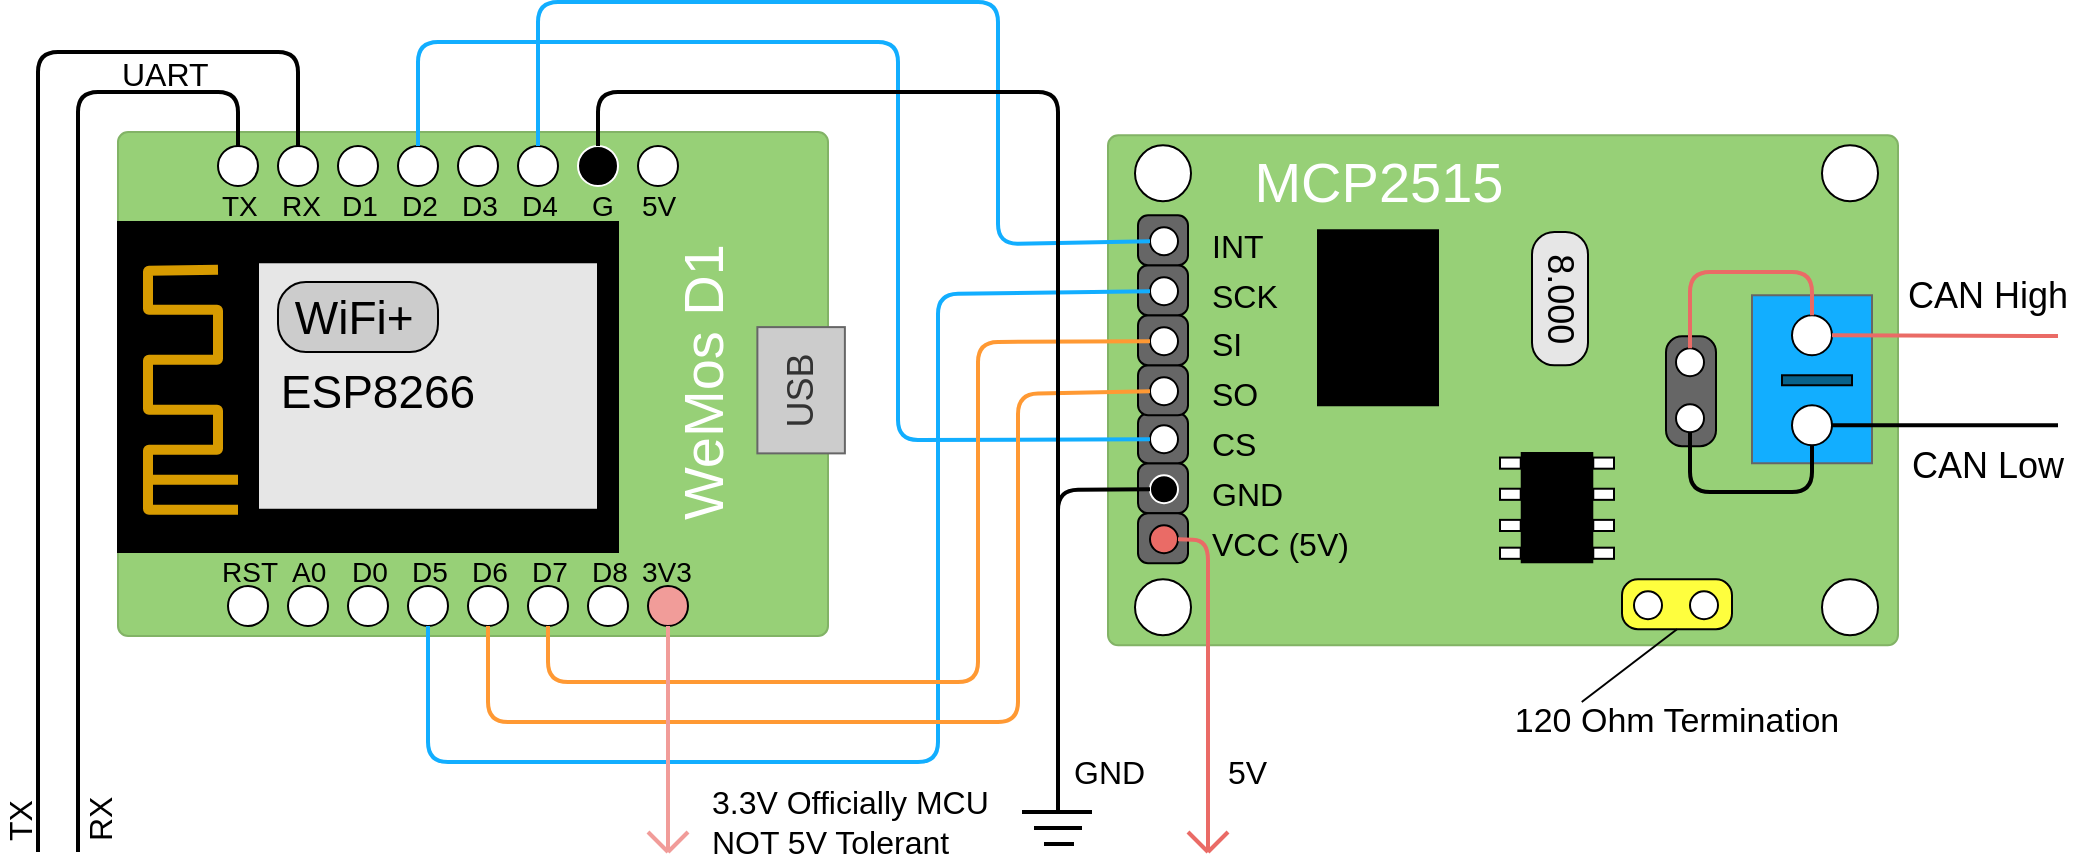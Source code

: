 <mxfile version="12.8.1" type="device"><diagram id="VTnNjJ3KVHdr-HQFQcDa" name="Page-1"><mxGraphModel dx="826" dy="591" grid="1" gridSize="5" guides="1" tooltips="1" connect="1" arrows="1" fold="1" page="1" pageScale="1" pageWidth="850" pageHeight="1100" math="0" shadow="0"><root><mxCell id="0"/><mxCell id="1" parent="0"/><mxCell id="gYc3_upsSImJrRbznEMd-14" value="" style="rounded=1;whiteSpace=wrap;html=1;strokeColor=#82b366;fillColor=#97D077;fontSize=16;arcSize=2;" parent="1" vertex="1"><mxGeometry x="560" y="81.63" width="395" height="255" as="geometry"/></mxCell><mxCell id="gYc3_upsSImJrRbznEMd-54" value="" style="group;rotation=90;" parent="1" vertex="1" connectable="0"><mxGeometry x="822" y="195.13" width="55" height="28" as="geometry"/></mxCell><mxCell id="gYc3_upsSImJrRbznEMd-55" value="" style="rounded=1;whiteSpace=wrap;html=1;strokeColor=#000000;fillColor=#666666;fontSize=16;fontColor=#FFFFFF;imageHeight=24;arcSize=32;rotation=90;" parent="gYc3_upsSImJrRbznEMd-54" vertex="1"><mxGeometry x="2" y="2" width="55" height="25" as="geometry"/></mxCell><mxCell id="gYc3_upsSImJrRbznEMd-56" value="" style="ellipse;whiteSpace=wrap;html=1;aspect=fixed;strokeColor=#000000;fillColor=#ffffff;fontSize=16;rotation=90;" parent="gYc3_upsSImJrRbznEMd-54" vertex="1"><mxGeometry x="22" y="21" width="14" height="14" as="geometry"/></mxCell><mxCell id="gYc3_upsSImJrRbznEMd-57" value="" style="ellipse;whiteSpace=wrap;html=1;aspect=fixed;strokeColor=#000000;fillColor=#ffffff;fontSize=16;rotation=90;" parent="gYc3_upsSImJrRbznEMd-54" vertex="1"><mxGeometry x="22" y="-7" width="14" height="14" as="geometry"/></mxCell><mxCell id="t1AnO8vBrujKOPws1qM6-1" value="VCC (5V)" style="text;html=1;strokeColor=none;fillColor=none;align=left;verticalAlign=middle;whiteSpace=wrap;rounded=0;fontSize=16;" parent="1" vertex="1"><mxGeometry x="610" y="275.63" width="75" height="20" as="geometry"/></mxCell><mxCell id="t1AnO8vBrujKOPws1qM6-20" value="" style="group" parent="1" vertex="1" connectable="0"><mxGeometry x="817" y="303.63" width="55" height="28" as="geometry"/></mxCell><mxCell id="t1AnO8vBrujKOPws1qM6-21" value="" style="rounded=1;whiteSpace=wrap;html=1;strokeColor=#000000;fillColor=#FEFE3E;fontSize=16;fontColor=#FFFFFF;imageHeight=24;arcSize=32;" parent="t1AnO8vBrujKOPws1qM6-20" vertex="1"><mxGeometry width="55" height="25" as="geometry"/></mxCell><mxCell id="t1AnO8vBrujKOPws1qM6-22" value="" style="ellipse;whiteSpace=wrap;html=1;aspect=fixed;strokeColor=#000000;fillColor=#ffffff;fontSize=16;" parent="t1AnO8vBrujKOPws1qM6-20" vertex="1"><mxGeometry x="34" y="6" width="14" height="14" as="geometry"/></mxCell><mxCell id="t1AnO8vBrujKOPws1qM6-23" value="" style="ellipse;whiteSpace=wrap;html=1;aspect=fixed;strokeColor=#000000;fillColor=#ffffff;fontSize=16;" parent="t1AnO8vBrujKOPws1qM6-20" vertex="1"><mxGeometry x="6" y="6" width="14" height="14" as="geometry"/></mxCell><mxCell id="t1AnO8vBrujKOPws1qM6-53" value="" style="rounded=0;whiteSpace=wrap;html=1;fontSize=18;fontColor=#333333;fillColor=#12aeff;strokeColor=#666666;" parent="1" vertex="1"><mxGeometry x="882" y="161.63" width="60" height="84" as="geometry"/></mxCell><mxCell id="t1AnO8vBrujKOPws1qM6-57" value="" style="group" parent="1" vertex="1" connectable="0"><mxGeometry x="756" y="240" width="57" height="55.63" as="geometry"/></mxCell><mxCell id="gYc3_upsSImJrRbznEMd-1" value="" style="rounded=0;whiteSpace=wrap;html=1;fillColor=#000000;strokeColor=none;" parent="t1AnO8vBrujKOPws1qM6-57" vertex="1"><mxGeometry x="10.364" width="36.273" height="55.63" as="geometry"/></mxCell><mxCell id="gYc3_upsSImJrRbznEMd-3" value="" style="rounded=0;whiteSpace=wrap;html=1;" parent="t1AnO8vBrujKOPws1qM6-57" vertex="1"><mxGeometry x="46.636" y="2.782" width="10.364" height="5.563" as="geometry"/></mxCell><mxCell id="gYc3_upsSImJrRbznEMd-4" value="" style="rounded=0;whiteSpace=wrap;html=1;" parent="t1AnO8vBrujKOPws1qM6-57" vertex="1"><mxGeometry x="46.636" y="18.358" width="10.364" height="5.563" as="geometry"/></mxCell><mxCell id="gYc3_upsSImJrRbznEMd-5" value="" style="rounded=0;whiteSpace=wrap;html=1;" parent="t1AnO8vBrujKOPws1qM6-57" vertex="1"><mxGeometry x="46.636" y="33.934" width="10.364" height="5.563" as="geometry"/></mxCell><mxCell id="gYc3_upsSImJrRbznEMd-6" value="" style="rounded=0;whiteSpace=wrap;html=1;" parent="t1AnO8vBrujKOPws1qM6-57" vertex="1"><mxGeometry x="46.636" y="47.842" width="10.364" height="5.563" as="geometry"/></mxCell><mxCell id="gYc3_upsSImJrRbznEMd-7" value="" style="rounded=0;whiteSpace=wrap;html=1;" parent="t1AnO8vBrujKOPws1qM6-57" vertex="1"><mxGeometry y="2.782" width="10.364" height="5.563" as="geometry"/></mxCell><mxCell id="gYc3_upsSImJrRbznEMd-8" value="" style="rounded=0;whiteSpace=wrap;html=1;" parent="t1AnO8vBrujKOPws1qM6-57" vertex="1"><mxGeometry y="18.358" width="10.364" height="5.563" as="geometry"/></mxCell><mxCell id="gYc3_upsSImJrRbznEMd-9" value="" style="rounded=0;whiteSpace=wrap;html=1;" parent="t1AnO8vBrujKOPws1qM6-57" vertex="1"><mxGeometry y="33.934" width="10.364" height="5.563" as="geometry"/></mxCell><mxCell id="gYc3_upsSImJrRbznEMd-10" value="" style="rounded=0;whiteSpace=wrap;html=1;" parent="t1AnO8vBrujKOPws1qM6-57" vertex="1"><mxGeometry y="47.842" width="10.364" height="5.563" as="geometry"/></mxCell><mxCell id="ZNbe2whJqYNDcLfwzw5T-2" value="" style="ellipse;whiteSpace=wrap;html=1;aspect=fixed;fontSize=16;" parent="1" vertex="1"><mxGeometry x="917" y="86.63" width="28" height="28" as="geometry"/></mxCell><mxCell id="ZNbe2whJqYNDcLfwzw5T-5" value="" style="ellipse;whiteSpace=wrap;html=1;aspect=fixed;fontSize=16;" parent="1" vertex="1"><mxGeometry x="917" y="303.63" width="28" height="28" as="geometry"/></mxCell><mxCell id="ZNbe2whJqYNDcLfwzw5T-6" value="" style="ellipse;whiteSpace=wrap;html=1;aspect=fixed;fontSize=16;" parent="1" vertex="1"><mxGeometry x="573.5" y="303.63" width="28" height="28" as="geometry"/></mxCell><mxCell id="ZNbe2whJqYNDcLfwzw5T-7" value="" style="ellipse;whiteSpace=wrap;html=1;aspect=fixed;fontSize=16;" parent="1" vertex="1"><mxGeometry x="573.5" y="86.63" width="28" height="28" as="geometry"/></mxCell><mxCell id="ZNbe2whJqYNDcLfwzw5T-12" value="" style="group" parent="1" vertex="1" connectable="0"><mxGeometry x="575" y="245.63" width="25" height="25" as="geometry"/></mxCell><mxCell id="ZNbe2whJqYNDcLfwzw5T-9" value="" style="rounded=1;whiteSpace=wrap;html=1;strokeColor=#000000;fillColor=#666666;fontSize=16;fontColor=#FFFFFF;imageHeight=24;arcSize=20;" parent="ZNbe2whJqYNDcLfwzw5T-12" vertex="1"><mxGeometry width="25" height="25" as="geometry"/></mxCell><mxCell id="ZNbe2whJqYNDcLfwzw5T-11" value="" style="ellipse;whiteSpace=wrap;html=1;aspect=fixed;strokeColor=#FFFFFF;fillColor=#000000;fontSize=16;" parent="ZNbe2whJqYNDcLfwzw5T-12" vertex="1"><mxGeometry x="6" y="6" width="14" height="14" as="geometry"/></mxCell><mxCell id="ZNbe2whJqYNDcLfwzw5T-13" value="" style="group" parent="1" vertex="1" connectable="0"><mxGeometry x="575" y="220.63" width="25" height="25" as="geometry"/></mxCell><mxCell id="ZNbe2whJqYNDcLfwzw5T-14" value="" style="rounded=1;whiteSpace=wrap;html=1;strokeColor=#000000;fillColor=#666666;fontSize=16;fontColor=#FFFFFF;imageHeight=24;arcSize=20;" parent="ZNbe2whJqYNDcLfwzw5T-13" vertex="1"><mxGeometry width="25" height="25" as="geometry"/></mxCell><mxCell id="ZNbe2whJqYNDcLfwzw5T-15" value="" style="ellipse;whiteSpace=wrap;html=1;aspect=fixed;strokeColor=#000000;fillColor=#ffffff;fontSize=16;" parent="ZNbe2whJqYNDcLfwzw5T-13" vertex="1"><mxGeometry x="6" y="6" width="14" height="14" as="geometry"/></mxCell><mxCell id="ZNbe2whJqYNDcLfwzw5T-17" value="" style="group" parent="1" vertex="1" connectable="0"><mxGeometry x="575" y="196.63" width="25" height="25" as="geometry"/></mxCell><mxCell id="ZNbe2whJqYNDcLfwzw5T-18" value="" style="rounded=1;whiteSpace=wrap;html=1;strokeColor=#000000;fillColor=#666666;fontSize=16;fontColor=#FFFFFF;imageHeight=24;arcSize=20;" parent="ZNbe2whJqYNDcLfwzw5T-17" vertex="1"><mxGeometry width="25" height="25" as="geometry"/></mxCell><mxCell id="ZNbe2whJqYNDcLfwzw5T-19" value="" style="ellipse;whiteSpace=wrap;html=1;aspect=fixed;strokeColor=#000000;fillColor=#ffffff;fontSize=16;" parent="ZNbe2whJqYNDcLfwzw5T-17" vertex="1"><mxGeometry x="6" y="6" width="14" height="14" as="geometry"/></mxCell><mxCell id="ZNbe2whJqYNDcLfwzw5T-20" value="" style="group" parent="1" vertex="1" connectable="0"><mxGeometry x="575" y="171.63" width="25" height="25" as="geometry"/></mxCell><mxCell id="ZNbe2whJqYNDcLfwzw5T-21" value="" style="rounded=1;whiteSpace=wrap;html=1;strokeColor=#000000;fillColor=#666666;fontSize=16;fontColor=#FFFFFF;imageHeight=24;arcSize=20;" parent="ZNbe2whJqYNDcLfwzw5T-20" vertex="1"><mxGeometry width="25" height="25" as="geometry"/></mxCell><mxCell id="ZNbe2whJqYNDcLfwzw5T-22" value="" style="ellipse;whiteSpace=wrap;html=1;aspect=fixed;strokeColor=#000000;fillColor=#ffffff;fontSize=16;" parent="ZNbe2whJqYNDcLfwzw5T-20" vertex="1"><mxGeometry x="6" y="6" width="14" height="14" as="geometry"/></mxCell><mxCell id="ZNbe2whJqYNDcLfwzw5T-23" value="" style="group" parent="1" vertex="1" connectable="0"><mxGeometry x="575" y="146.63" width="25" height="25" as="geometry"/></mxCell><mxCell id="ZNbe2whJqYNDcLfwzw5T-24" value="" style="rounded=1;whiteSpace=wrap;html=1;strokeColor=#000000;fillColor=#666666;fontSize=16;fontColor=#FFFFFF;imageHeight=24;arcSize=20;" parent="ZNbe2whJqYNDcLfwzw5T-23" vertex="1"><mxGeometry width="25" height="25" as="geometry"/></mxCell><mxCell id="ZNbe2whJqYNDcLfwzw5T-25" value="" style="ellipse;whiteSpace=wrap;html=1;aspect=fixed;strokeColor=#000000;fillColor=#ffffff;fontSize=16;" parent="ZNbe2whJqYNDcLfwzw5T-23" vertex="1"><mxGeometry x="6" y="6" width="14" height="14" as="geometry"/></mxCell><mxCell id="ZNbe2whJqYNDcLfwzw5T-26" value="" style="group" parent="1" vertex="1" connectable="0"><mxGeometry x="575" y="121.63" width="25" height="25" as="geometry"/></mxCell><mxCell id="ZNbe2whJqYNDcLfwzw5T-27" value="" style="rounded=1;whiteSpace=wrap;html=1;strokeColor=#000000;fillColor=#666666;fontSize=16;fontColor=#FFFFFF;imageHeight=24;arcSize=20;" parent="ZNbe2whJqYNDcLfwzw5T-26" vertex="1"><mxGeometry width="25" height="25" as="geometry"/></mxCell><mxCell id="ZNbe2whJqYNDcLfwzw5T-28" value="" style="ellipse;whiteSpace=wrap;html=1;aspect=fixed;strokeColor=#000000;fillColor=#ffffff;fontSize=16;" parent="ZNbe2whJqYNDcLfwzw5T-26" vertex="1"><mxGeometry x="6" y="6" width="14" height="14" as="geometry"/></mxCell><mxCell id="ZNbe2whJqYNDcLfwzw5T-29" value="" style="group" parent="1" vertex="1" connectable="0"><mxGeometry x="575" y="270.63" width="25" height="25" as="geometry"/></mxCell><mxCell id="ZNbe2whJqYNDcLfwzw5T-30" value="" style="rounded=1;whiteSpace=wrap;html=1;strokeColor=#000000;fillColor=#666666;fontSize=16;fontColor=#FFFFFF;imageHeight=24;arcSize=20;" parent="ZNbe2whJqYNDcLfwzw5T-29" vertex="1"><mxGeometry width="25" height="25" as="geometry"/></mxCell><mxCell id="ZNbe2whJqYNDcLfwzw5T-31" value="" style="ellipse;whiteSpace=wrap;html=1;aspect=fixed;strokeColor=#000000;fillColor=#EA6B66;fontSize=16;" parent="ZNbe2whJqYNDcLfwzw5T-29" vertex="1"><mxGeometry x="6" y="6" width="14" height="14" as="geometry"/></mxCell><mxCell id="ZNbe2whJqYNDcLfwzw5T-32" value="" style="rounded=1;whiteSpace=wrap;html=1;fillColor=#E6E6E6;arcSize=40;" parent="1" vertex="1"><mxGeometry x="772" y="130" width="28" height="66.63" as="geometry"/></mxCell><mxCell id="ZNbe2whJqYNDcLfwzw5T-33" value="GND" style="text;html=1;strokeColor=none;fillColor=none;align=left;verticalAlign=middle;whiteSpace=wrap;rounded=0;fontSize=16;" parent="1" vertex="1"><mxGeometry x="610" y="250.63" width="40" height="20" as="geometry"/></mxCell><mxCell id="ZNbe2whJqYNDcLfwzw5T-34" value="CS" style="text;html=1;strokeColor=none;fillColor=none;align=left;verticalAlign=middle;whiteSpace=wrap;rounded=0;fontSize=16;" parent="1" vertex="1"><mxGeometry x="610" y="225.63" width="40" height="20" as="geometry"/></mxCell><mxCell id="aHHZvOxmIZuyeLS0WGud-1" value="" style="ellipse;whiteSpace=wrap;html=1;aspect=fixed;strokeColor=#000000;fillColor=#ffffff;fontSize=16;rotation=90;" parent="1" vertex="1"><mxGeometry x="902" y="171.63" width="20" height="20" as="geometry"/></mxCell><mxCell id="aHHZvOxmIZuyeLS0WGud-2" value="" style="ellipse;whiteSpace=wrap;html=1;aspect=fixed;fontSize=16;rotation=90;" parent="1" vertex="1"><mxGeometry x="902" y="216.63" width="20" height="20" as="geometry"/></mxCell><mxCell id="aHHZvOxmIZuyeLS0WGud-4" value="" style="rounded=0;whiteSpace=wrap;html=1;fillColor=#08618a;align=left;" parent="1" vertex="1"><mxGeometry x="897" y="201.63" width="35" height="5" as="geometry"/></mxCell><mxCell id="aHHZvOxmIZuyeLS0WGud-9" value="8.000" style="text;html=1;strokeColor=none;fillColor=none;align=left;verticalAlign=middle;whiteSpace=wrap;rounded=0;fontSize=18;rotation=90;" parent="1" vertex="1"><mxGeometry x="766" y="149.13" width="40" height="20" as="geometry"/></mxCell><mxCell id="aHHZvOxmIZuyeLS0WGud-12" value="" style="rounded=0;whiteSpace=wrap;html=1;fillColor=#000000;align=left;" parent="1" vertex="1"><mxGeometry x="665" y="129.13" width="60" height="87.5" as="geometry"/></mxCell><mxCell id="aHHZvOxmIZuyeLS0WGud-13" value="SO" style="text;html=1;strokeColor=none;fillColor=none;align=left;verticalAlign=middle;whiteSpace=wrap;rounded=0;fontSize=16;" parent="1" vertex="1"><mxGeometry x="610" y="200.63" width="40" height="20" as="geometry"/></mxCell><mxCell id="aHHZvOxmIZuyeLS0WGud-14" value="SI" style="text;html=1;strokeColor=none;fillColor=none;align=left;verticalAlign=middle;whiteSpace=wrap;rounded=0;fontSize=16;" parent="1" vertex="1"><mxGeometry x="610" y="175.63" width="40" height="20" as="geometry"/></mxCell><mxCell id="aHHZvOxmIZuyeLS0WGud-15" value="SCK" style="text;html=1;strokeColor=none;fillColor=none;align=left;verticalAlign=middle;whiteSpace=wrap;rounded=0;fontSize=16;" parent="1" vertex="1"><mxGeometry x="610" y="151.63" width="40" height="20" as="geometry"/></mxCell><mxCell id="aHHZvOxmIZuyeLS0WGud-16" value="" style="endArrow=none;html=1;exitX=0.5;exitY=0;exitDx=0;exitDy=0;strokeWidth=2;" parent="1" source="aHHZvOxmIZuyeLS0WGud-2" edge="1"><mxGeometry width="50" height="50" relative="1" as="geometry"><mxPoint x="1045" y="396.63" as="sourcePoint"/><mxPoint x="1035" y="226.63" as="targetPoint"/></mxGeometry></mxCell><mxCell id="aHHZvOxmIZuyeLS0WGud-17" value="CAN Low" style="text;html=1;strokeColor=none;fillColor=none;align=center;verticalAlign=middle;whiteSpace=wrap;rounded=0;fontSize=18;" parent="1" vertex="1"><mxGeometry x="955" y="236.63" width="90" height="20" as="geometry"/></mxCell><mxCell id="aHHZvOxmIZuyeLS0WGud-18" value="CAN High" style="text;html=1;strokeColor=none;fillColor=none;align=center;verticalAlign=middle;whiteSpace=wrap;rounded=0;fontSize=18;" parent="1" vertex="1"><mxGeometry x="955" y="151.63" width="90" height="20" as="geometry"/></mxCell><mxCell id="aHHZvOxmIZuyeLS0WGud-19" value="" style="endArrow=none;html=1;exitX=0.5;exitY=0;exitDx=0;exitDy=0;strokeWidth=2;strokeColor=#EA6B66;" parent="1" source="aHHZvOxmIZuyeLS0WGud-1" edge="1"><mxGeometry width="50" height="50" relative="1" as="geometry"><mxPoint x="990" y="181.04" as="sourcePoint"/><mxPoint x="1035" y="182" as="targetPoint"/></mxGeometry></mxCell><mxCell id="aHHZvOxmIZuyeLS0WGud-20" value="" style="rounded=1;whiteSpace=wrap;html=1;strokeColor=#82b366;fillColor=#97D077;fontSize=16;arcSize=2;" parent="1" vertex="1"><mxGeometry x="65" y="80" width="355" height="252" as="geometry"/></mxCell><mxCell id="aHHZvOxmIZuyeLS0WGud-21" value="" style="rounded=0;whiteSpace=wrap;html=1;fillColor=#000000;fontSize=18;align=left;" parent="1" vertex="1"><mxGeometry x="65" y="125" width="250" height="165" as="geometry"/></mxCell><mxCell id="aHHZvOxmIZuyeLS0WGud-22" value="USB" style="rounded=0;whiteSpace=wrap;html=1;fontSize=18;fontColor=#333333;fillColor=#CCCCCC;strokeColor=#666666;rotation=-90;" parent="1" vertex="1"><mxGeometry x="375" y="187.25" width="63.13" height="43.75" as="geometry"/></mxCell><mxCell id="aHHZvOxmIZuyeLS0WGud-23" value="" style="rounded=0;whiteSpace=wrap;html=1;fillColor=#E6E6E6;fontSize=18;align=left;" parent="1" vertex="1"><mxGeometry x="135" y="145.13" width="170" height="123.75" as="geometry"/></mxCell><mxCell id="aHHZvOxmIZuyeLS0WGud-26" value="" style="group" parent="1" vertex="1" connectable="0"><mxGeometry x="80" y="149.38" width="45" height="119.5" as="geometry"/></mxCell><mxCell id="aHHZvOxmIZuyeLS0WGud-24" value="" style="endArrow=none;html=1;strokeColor=#d79b00;strokeWidth=5;fontSize=18;fillColor=#ffe6cc;arcSize=1;" parent="aHHZvOxmIZuyeLS0WGud-26" edge="1"><mxGeometry width="50" height="50" relative="1" as="geometry"><mxPoint x="45" y="119.5" as="sourcePoint"/><mxPoint x="35" y="-0.5" as="targetPoint"/><Array as="points"><mxPoint y="119.5"/><mxPoint y="89.5"/><mxPoint x="35" y="89.5"/><mxPoint x="35" y="69.5"/><mxPoint y="69.5"/><mxPoint y="44.5"/><mxPoint x="35" y="44.5"/><mxPoint x="35" y="19.5"/><mxPoint y="19.5"/><mxPoint/></Array></mxGeometry></mxCell><mxCell id="aHHZvOxmIZuyeLS0WGud-25" value="" style="endArrow=none;html=1;strokeColor=#d79b00;strokeWidth=5;fontSize=18;fillColor=#ffe6cc;" parent="aHHZvOxmIZuyeLS0WGud-26" edge="1"><mxGeometry width="50" height="50" relative="1" as="geometry"><mxPoint y="104.5" as="sourcePoint"/><mxPoint x="45" y="104.5" as="targetPoint"/></mxGeometry></mxCell><mxCell id="aHHZvOxmIZuyeLS0WGud-27" value="&amp;nbsp;WiFi+" style="rounded=1;whiteSpace=wrap;html=1;fontSize=23;align=left;arcSize=40;fillColor=#CCCCCC;" parent="1" vertex="1"><mxGeometry x="145" y="155" width="80" height="35" as="geometry"/></mxCell><mxCell id="aHHZvOxmIZuyeLS0WGud-28" value="ESP8266" style="text;html=1;strokeColor=none;fillColor=none;align=center;verticalAlign=middle;whiteSpace=wrap;rounded=0;fontSize=23;" parent="1" vertex="1"><mxGeometry x="175" y="200" width="40" height="20" as="geometry"/></mxCell><mxCell id="aHHZvOxmIZuyeLS0WGud-38" value="" style="group" parent="1" vertex="1" connectable="0"><mxGeometry x="120" y="307" width="230" height="20" as="geometry"/></mxCell><mxCell id="aHHZvOxmIZuyeLS0WGud-30" value="" style="ellipse;whiteSpace=wrap;html=1;aspect=fixed;fontSize=16;rotation=90;" parent="aHHZvOxmIZuyeLS0WGud-38" vertex="1"><mxGeometry width="20" height="20" as="geometry"/></mxCell><mxCell id="aHHZvOxmIZuyeLS0WGud-31" value="" style="ellipse;whiteSpace=wrap;html=1;aspect=fixed;fontSize=16;rotation=90;" parent="aHHZvOxmIZuyeLS0WGud-38" vertex="1"><mxGeometry x="30" width="20" height="20" as="geometry"/></mxCell><mxCell id="aHHZvOxmIZuyeLS0WGud-32" value="" style="ellipse;whiteSpace=wrap;html=1;aspect=fixed;fontSize=16;rotation=90;" parent="aHHZvOxmIZuyeLS0WGud-38" vertex="1"><mxGeometry x="60" width="20" height="20" as="geometry"/></mxCell><mxCell id="aHHZvOxmIZuyeLS0WGud-33" value="" style="ellipse;whiteSpace=wrap;html=1;aspect=fixed;fontSize=16;rotation=90;" parent="aHHZvOxmIZuyeLS0WGud-38" vertex="1"><mxGeometry x="90" width="20" height="20" as="geometry"/></mxCell><mxCell id="aHHZvOxmIZuyeLS0WGud-34" value="" style="ellipse;whiteSpace=wrap;html=1;aspect=fixed;fontSize=16;rotation=90;" parent="aHHZvOxmIZuyeLS0WGud-38" vertex="1"><mxGeometry x="120" width="20" height="20" as="geometry"/></mxCell><mxCell id="aHHZvOxmIZuyeLS0WGud-35" value="" style="ellipse;whiteSpace=wrap;html=1;aspect=fixed;fontSize=16;rotation=90;" parent="aHHZvOxmIZuyeLS0WGud-38" vertex="1"><mxGeometry x="150" width="20" height="20" as="geometry"/></mxCell><mxCell id="aHHZvOxmIZuyeLS0WGud-36" value="" style="ellipse;whiteSpace=wrap;html=1;aspect=fixed;fontSize=16;rotation=90;" parent="aHHZvOxmIZuyeLS0WGud-38" vertex="1"><mxGeometry x="180" width="20" height="20" as="geometry"/></mxCell><mxCell id="aHHZvOxmIZuyeLS0WGud-37" value="" style="ellipse;whiteSpace=wrap;html=1;aspect=fixed;fontSize=16;rotation=90;fillColor=#F19C99;" parent="aHHZvOxmIZuyeLS0WGud-38" vertex="1"><mxGeometry x="210" width="20" height="20" as="geometry"/></mxCell><mxCell id="aHHZvOxmIZuyeLS0WGud-39" value="" style="group" parent="1" vertex="1" connectable="0"><mxGeometry x="115" y="87" width="230" height="20" as="geometry"/></mxCell><mxCell id="aHHZvOxmIZuyeLS0WGud-40" value="" style="ellipse;whiteSpace=wrap;html=1;aspect=fixed;fontSize=16;rotation=90;" parent="aHHZvOxmIZuyeLS0WGud-39" vertex="1"><mxGeometry width="20" height="20" as="geometry"/></mxCell><mxCell id="aHHZvOxmIZuyeLS0WGud-41" value="" style="ellipse;whiteSpace=wrap;html=1;aspect=fixed;fontSize=16;rotation=90;" parent="aHHZvOxmIZuyeLS0WGud-39" vertex="1"><mxGeometry x="30" width="20" height="20" as="geometry"/></mxCell><mxCell id="aHHZvOxmIZuyeLS0WGud-42" value="" style="ellipse;whiteSpace=wrap;html=1;aspect=fixed;fontSize=16;rotation=90;" parent="aHHZvOxmIZuyeLS0WGud-39" vertex="1"><mxGeometry x="60" width="20" height="20" as="geometry"/></mxCell><mxCell id="aHHZvOxmIZuyeLS0WGud-43" value="" style="ellipse;whiteSpace=wrap;html=1;aspect=fixed;fontSize=16;rotation=90;" parent="aHHZvOxmIZuyeLS0WGud-39" vertex="1"><mxGeometry x="90" width="20" height="20" as="geometry"/></mxCell><mxCell id="aHHZvOxmIZuyeLS0WGud-44" value="" style="ellipse;whiteSpace=wrap;html=1;aspect=fixed;fontSize=16;rotation=90;" parent="aHHZvOxmIZuyeLS0WGud-39" vertex="1"><mxGeometry x="120" width="20" height="20" as="geometry"/></mxCell><mxCell id="aHHZvOxmIZuyeLS0WGud-45" value="" style="ellipse;whiteSpace=wrap;html=1;aspect=fixed;fontSize=16;rotation=90;" parent="aHHZvOxmIZuyeLS0WGud-39" vertex="1"><mxGeometry x="150" width="20" height="20" as="geometry"/></mxCell><mxCell id="aHHZvOxmIZuyeLS0WGud-46" value="" style="ellipse;whiteSpace=wrap;html=1;aspect=fixed;fontSize=16;rotation=90;fillColor=#000000;strokeColor=#FFFFFF;" parent="aHHZvOxmIZuyeLS0WGud-39" vertex="1"><mxGeometry x="180" width="20" height="20" as="geometry"/></mxCell><mxCell id="aHHZvOxmIZuyeLS0WGud-47" value="" style="ellipse;whiteSpace=wrap;html=1;aspect=fixed;fontSize=16;rotation=90;" parent="aHHZvOxmIZuyeLS0WGud-39" vertex="1"><mxGeometry x="210" width="20" height="20" as="geometry"/></mxCell><mxCell id="aHHZvOxmIZuyeLS0WGud-48" value="INT" style="text;html=1;strokeColor=none;fillColor=none;align=left;verticalAlign=middle;whiteSpace=wrap;rounded=0;fontSize=16;" parent="1" vertex="1"><mxGeometry x="610" y="126.63" width="40" height="20" as="geometry"/></mxCell><mxCell id="aHHZvOxmIZuyeLS0WGud-49" value="3V3" style="text;html=1;strokeColor=none;fillColor=none;align=left;verticalAlign=middle;whiteSpace=wrap;rounded=0;fontSize=14;" parent="1" vertex="1"><mxGeometry x="325" y="293" width="30" height="14" as="geometry"/></mxCell><mxCell id="aHHZvOxmIZuyeLS0WGud-50" value="D8" style="text;html=1;strokeColor=none;fillColor=none;align=left;verticalAlign=middle;whiteSpace=wrap;rounded=0;fontSize=14;" parent="1" vertex="1"><mxGeometry x="300" y="293" width="20" height="14" as="geometry"/></mxCell><mxCell id="aHHZvOxmIZuyeLS0WGud-51" value="D7" style="text;html=1;strokeColor=none;fillColor=none;align=left;verticalAlign=middle;whiteSpace=wrap;rounded=0;fontSize=14;" parent="1" vertex="1"><mxGeometry x="270" y="293" width="20" height="14" as="geometry"/></mxCell><mxCell id="aHHZvOxmIZuyeLS0WGud-52" value="D6" style="text;html=1;strokeColor=none;fillColor=none;align=left;verticalAlign=middle;whiteSpace=wrap;rounded=0;fontSize=14;" parent="1" vertex="1"><mxGeometry x="240" y="293" width="20" height="14" as="geometry"/></mxCell><mxCell id="aHHZvOxmIZuyeLS0WGud-53" value="D5" style="text;html=1;strokeColor=none;fillColor=none;align=left;verticalAlign=middle;whiteSpace=wrap;rounded=0;fontSize=14;" parent="1" vertex="1"><mxGeometry x="210" y="293" width="20" height="14" as="geometry"/></mxCell><mxCell id="aHHZvOxmIZuyeLS0WGud-54" value="D0" style="text;html=1;strokeColor=none;fillColor=none;align=left;verticalAlign=middle;whiteSpace=wrap;rounded=0;fontSize=14;" parent="1" vertex="1"><mxGeometry x="180" y="293" width="20" height="14" as="geometry"/></mxCell><mxCell id="aHHZvOxmIZuyeLS0WGud-55" value="A0" style="text;html=1;strokeColor=none;fillColor=none;align=left;verticalAlign=middle;whiteSpace=wrap;rounded=0;fontSize=14;" parent="1" vertex="1"><mxGeometry x="150" y="293" width="20" height="14" as="geometry"/></mxCell><mxCell id="aHHZvOxmIZuyeLS0WGud-56" value="RST" style="text;html=1;strokeColor=none;fillColor=none;align=left;verticalAlign=middle;whiteSpace=wrap;rounded=0;fontSize=14;" parent="1" vertex="1"><mxGeometry x="115" y="293" width="30" height="14" as="geometry"/></mxCell><mxCell id="aHHZvOxmIZuyeLS0WGud-57" value="5V" style="text;html=1;strokeColor=none;fillColor=none;align=left;verticalAlign=middle;whiteSpace=wrap;rounded=0;fontSize=14;" parent="1" vertex="1"><mxGeometry x="325" y="110" width="20" height="14" as="geometry"/></mxCell><mxCell id="aHHZvOxmIZuyeLS0WGud-58" value="G" style="text;html=1;strokeColor=none;fillColor=none;align=left;verticalAlign=middle;whiteSpace=wrap;rounded=0;fontSize=14;" parent="1" vertex="1"><mxGeometry x="300" y="110" width="15" height="14" as="geometry"/></mxCell><mxCell id="aHHZvOxmIZuyeLS0WGud-59" value="WeMos D1" style="text;html=1;strokeColor=none;fillColor=none;align=center;verticalAlign=middle;whiteSpace=wrap;rounded=0;fontSize=28;rotation=-90;fontColor=#FFFFFF;" parent="1" vertex="1"><mxGeometry x="280" y="195" width="155" height="20" as="geometry"/></mxCell><mxCell id="aHHZvOxmIZuyeLS0WGud-60" value="MCP2515" style="text;html=1;strokeColor=none;fillColor=none;align=center;verticalAlign=middle;whiteSpace=wrap;rounded=0;fontSize=28;rotation=0;fontColor=#FFFFFF;" parent="1" vertex="1"><mxGeometry x="617.5" y="94.63" width="155" height="20" as="geometry"/></mxCell><mxCell id="aHHZvOxmIZuyeLS0WGud-61" value="D4" style="text;html=1;strokeColor=none;fillColor=none;align=left;verticalAlign=middle;whiteSpace=wrap;rounded=0;fontSize=14;" parent="1" vertex="1"><mxGeometry x="265" y="110" width="20" height="14" as="geometry"/></mxCell><mxCell id="aHHZvOxmIZuyeLS0WGud-63" value="D3" style="text;html=1;strokeColor=none;fillColor=none;align=left;verticalAlign=middle;whiteSpace=wrap;rounded=0;fontSize=14;" parent="1" vertex="1"><mxGeometry x="235" y="110" width="20" height="14" as="geometry"/></mxCell><mxCell id="aHHZvOxmIZuyeLS0WGud-64" value="D2" style="text;html=1;strokeColor=none;fillColor=none;align=left;verticalAlign=middle;whiteSpace=wrap;rounded=0;fontSize=14;" parent="1" vertex="1"><mxGeometry x="205" y="110" width="20" height="14" as="geometry"/></mxCell><mxCell id="aHHZvOxmIZuyeLS0WGud-65" value="D1" style="text;html=1;strokeColor=none;fillColor=none;align=left;verticalAlign=middle;whiteSpace=wrap;rounded=0;fontSize=14;" parent="1" vertex="1"><mxGeometry x="175" y="110" width="20" height="14" as="geometry"/></mxCell><mxCell id="aHHZvOxmIZuyeLS0WGud-66" value="RX" style="text;html=1;strokeColor=none;fillColor=none;align=left;verticalAlign=middle;whiteSpace=wrap;rounded=0;fontSize=14;" parent="1" vertex="1"><mxGeometry x="145" y="110" width="20" height="14" as="geometry"/></mxCell><mxCell id="aHHZvOxmIZuyeLS0WGud-67" value="TX" style="text;html=1;strokeColor=none;fillColor=none;align=left;verticalAlign=middle;whiteSpace=wrap;rounded=0;fontSize=14;" parent="1" vertex="1"><mxGeometry x="115" y="110" width="20" height="14" as="geometry"/></mxCell><mxCell id="6yZyhZxu3Ufix2Fhedst-1" value="" style="endArrow=none;html=1;entryX=0;entryY=0.5;entryDx=0;entryDy=0;exitX=0;exitY=0.5;exitDx=0;exitDy=0;strokeWidth=2;strokeColor=#12AEFF;" parent="1" source="aHHZvOxmIZuyeLS0WGud-43" target="ZNbe2whJqYNDcLfwzw5T-15" edge="1"><mxGeometry width="50" height="50" relative="1" as="geometry"><mxPoint x="450" y="75" as="sourcePoint"/><mxPoint x="435" y="450" as="targetPoint"/><Array as="points"><mxPoint x="215" y="35"/><mxPoint x="455" y="35"/><mxPoint x="455" y="234"/></Array></mxGeometry></mxCell><mxCell id="6yZyhZxu3Ufix2Fhedst-5" value="" style="endArrow=none;html=1;strokeColor=#12AEFF;strokeWidth=2;entryX=0;entryY=0.5;entryDx=0;entryDy=0;exitX=0;exitY=0.5;exitDx=0;exitDy=0;" parent="1" source="aHHZvOxmIZuyeLS0WGud-45" target="ZNbe2whJqYNDcLfwzw5T-28" edge="1"><mxGeometry width="50" height="50" relative="1" as="geometry"><mxPoint x="380" y="-90" as="sourcePoint"/><mxPoint x="485" y="380" as="targetPoint"/><Array as="points"><mxPoint x="275" y="15"/><mxPoint x="505" y="15"/><mxPoint x="505" y="136"/></Array></mxGeometry></mxCell><mxCell id="6yZyhZxu3Ufix2Fhedst-6" value="" style="endArrow=none;html=1;strokeColor=#12AEFF;strokeWidth=2;entryX=1;entryY=0.5;entryDx=0;entryDy=0;exitX=0;exitY=0.5;exitDx=0;exitDy=0;" parent="1" source="ZNbe2whJqYNDcLfwzw5T-25" target="aHHZvOxmIZuyeLS0WGud-33" edge="1"><mxGeometry width="50" height="50" relative="1" as="geometry"><mxPoint x="245" y="475" as="sourcePoint"/><mxPoint x="295" y="425" as="targetPoint"/><Array as="points"><mxPoint x="475" y="161"/><mxPoint x="475" y="395"/><mxPoint x="220" y="395"/></Array></mxGeometry></mxCell><mxCell id="6yZyhZxu3Ufix2Fhedst-7" value="" style="endArrow=none;html=1;strokeColor=#FF9933;strokeWidth=2;entryX=1;entryY=0.5;entryDx=0;entryDy=0;exitX=0;exitY=0.5;exitDx=0;exitDy=0;" parent="1" source="ZNbe2whJqYNDcLfwzw5T-19" target="aHHZvOxmIZuyeLS0WGud-34" edge="1"><mxGeometry width="50" height="50" relative="1" as="geometry"><mxPoint x="455" y="570" as="sourcePoint"/><mxPoint x="505" y="520" as="targetPoint"/><Array as="points"><mxPoint x="515" y="211"/><mxPoint x="515" y="375"/><mxPoint x="250" y="375"/></Array></mxGeometry></mxCell><mxCell id="6yZyhZxu3Ufix2Fhedst-8" value="" style="endArrow=none;html=1;strokeColor=#FF9933;strokeWidth=2;entryX=1;entryY=0.5;entryDx=0;entryDy=0;exitX=0;exitY=0.5;exitDx=0;exitDy=0;" parent="1" source="ZNbe2whJqYNDcLfwzw5T-22" target="aHHZvOxmIZuyeLS0WGud-35" edge="1"><mxGeometry width="50" height="50" relative="1" as="geometry"><mxPoint x="580" y="400" as="sourcePoint"/><mxPoint x="275" y="440" as="targetPoint"/><Array as="points"><mxPoint x="495" y="185"/><mxPoint x="495" y="355"/><mxPoint x="280" y="355"/></Array></mxGeometry></mxCell><mxCell id="6yZyhZxu3Ufix2Fhedst-9" value="120 Ohm Termination" style="text;html=1;strokeColor=none;fillColor=none;align=center;verticalAlign=middle;whiteSpace=wrap;rounded=0;fontSize=17;" parent="1" vertex="1"><mxGeometry x="749.25" y="365" width="190.5" height="20" as="geometry"/></mxCell><mxCell id="6yZyhZxu3Ufix2Fhedst-10" value="" style="endArrow=none;html=1;strokeColor=#000000;strokeWidth=1;entryX=0.5;entryY=1;entryDx=0;entryDy=0;exitX=0.25;exitY=0;exitDx=0;exitDy=0;" parent="1" source="6yZyhZxu3Ufix2Fhedst-9" target="t1AnO8vBrujKOPws1qM6-21" edge="1"><mxGeometry width="50" height="50" relative="1" as="geometry"><mxPoint x="765" y="360" as="sourcePoint"/><mxPoint x="985" y="430" as="targetPoint"/></mxGeometry></mxCell><mxCell id="6yZyhZxu3Ufix2Fhedst-11" value="" style="endArrow=none;html=1;strokeColor=#EA6B66;strokeWidth=2;fontSize=17;exitX=0;exitY=0.5;exitDx=0;exitDy=0;entryX=0;entryY=0.5;entryDx=0;entryDy=0;" parent="1" source="gYc3_upsSImJrRbznEMd-57" target="aHHZvOxmIZuyeLS0WGud-1" edge="1"><mxGeometry width="50" height="50" relative="1" as="geometry"><mxPoint x="1105" y="95" as="sourcePoint"/><mxPoint x="1155" y="45" as="targetPoint"/><Array as="points"><mxPoint x="851" y="150"/><mxPoint x="912" y="150"/></Array></mxGeometry></mxCell><mxCell id="6yZyhZxu3Ufix2Fhedst-12" value="" style="endArrow=none;html=1;strokeColor=#000000;strokeWidth=2;fontSize=17;exitX=1;exitY=0.5;exitDx=0;exitDy=0;entryX=1;entryY=0.5;entryDx=0;entryDy=0;" parent="1" source="gYc3_upsSImJrRbznEMd-56" target="aHHZvOxmIZuyeLS0WGud-2" edge="1"><mxGeometry width="50" height="50" relative="1" as="geometry"><mxPoint x="1070" y="365" as="sourcePoint"/><mxPoint x="1120" y="315" as="targetPoint"/><Array as="points"><mxPoint x="851" y="260"/><mxPoint x="912" y="260"/></Array></mxGeometry></mxCell><mxCell id="ArwK4lPpCffwGMRbyB8e-1" value="" style="endArrow=none;html=1;entryX=0;entryY=0.5;entryDx=0;entryDy=0;strokeWidth=2;" parent="1" target="aHHZvOxmIZuyeLS0WGud-46" edge="1"><mxGeometry width="50" height="50" relative="1" as="geometry"><mxPoint x="535" y="270" as="sourcePoint"/><mxPoint x="175" y="535" as="targetPoint"/><Array as="points"><mxPoint x="535" y="60"/><mxPoint x="305" y="60"/></Array></mxGeometry></mxCell><mxCell id="ArwK4lPpCffwGMRbyB8e-2" value="" style="endArrow=none;html=1;strokeWidth=2;entryX=0;entryY=0.5;entryDx=0;entryDy=0;" parent="1" target="ZNbe2whJqYNDcLfwzw5T-11" edge="1"><mxGeometry width="50" height="50" relative="1" as="geometry"><mxPoint x="535" y="420" as="sourcePoint"/><mxPoint x="580" y="405" as="targetPoint"/><Array as="points"><mxPoint x="535" y="259"/></Array></mxGeometry></mxCell><mxCell id="ArwK4lPpCffwGMRbyB8e-3" value="" style="endArrow=none;html=1;strokeWidth=2;entryX=1;entryY=0.5;entryDx=0;entryDy=0;strokeColor=#EA6B66;" parent="1" target="ZNbe2whJqYNDcLfwzw5T-31" edge="1"><mxGeometry width="50" height="50" relative="1" as="geometry"><mxPoint x="610" y="440" as="sourcePoint"/><mxPoint x="605" y="445" as="targetPoint"/><Array as="points"><mxPoint x="610" y="284"/></Array></mxGeometry></mxCell><mxCell id="ArwK4lPpCffwGMRbyB8e-4" value="" style="endArrow=none;html=1;strokeColor=#F19C99;strokeWidth=2;entryX=1;entryY=0.5;entryDx=0;entryDy=0;" parent="1" target="aHHZvOxmIZuyeLS0WGud-37" edge="1"><mxGeometry width="50" height="50" relative="1" as="geometry"><mxPoint x="340" y="440" as="sourcePoint"/><mxPoint x="320" y="445" as="targetPoint"/></mxGeometry></mxCell><mxCell id="ArwK4lPpCffwGMRbyB8e-5" value="5V" style="text;html=1;strokeColor=none;fillColor=none;align=left;verticalAlign=middle;whiteSpace=wrap;rounded=0;fontSize=16;" parent="1" vertex="1"><mxGeometry x="617.5" y="390" width="32.5" height="20" as="geometry"/></mxCell><mxCell id="ArwK4lPpCffwGMRbyB8e-6" value="GND" style="text;html=1;strokeColor=none;fillColor=none;align=left;verticalAlign=middle;whiteSpace=wrap;rounded=0;fontSize=16;" parent="1" vertex="1"><mxGeometry x="541" y="390" width="32.5" height="20" as="geometry"/></mxCell><mxCell id="ArwK4lPpCffwGMRbyB8e-7" value="" style="endArrow=none;html=1;strokeColor=#F19C99;strokeWidth=2;" parent="1" edge="1"><mxGeometry width="50" height="50" relative="1" as="geometry"><mxPoint x="340" y="440" as="sourcePoint"/><mxPoint x="330" y="430" as="targetPoint"/></mxGeometry></mxCell><mxCell id="ArwK4lPpCffwGMRbyB8e-8" value="" style="endArrow=none;html=1;strokeColor=#F19C99;strokeWidth=2;" parent="1" edge="1"><mxGeometry width="50" height="50" relative="1" as="geometry"><mxPoint x="340" y="440" as="sourcePoint"/><mxPoint x="350" y="430" as="targetPoint"/></mxGeometry></mxCell><mxCell id="ArwK4lPpCffwGMRbyB8e-9" value="3.3V Officially MCU NOT 5V Tolerant" style="text;html=1;strokeColor=none;fillColor=none;align=left;verticalAlign=middle;whiteSpace=wrap;rounded=0;fontSize=16;" parent="1" vertex="1"><mxGeometry x="360" y="415" width="160" height="20" as="geometry"/></mxCell><mxCell id="ArwK4lPpCffwGMRbyB8e-10" value="" style="endArrow=none;html=1;strokeColor=#000000;strokeWidth=2;" parent="1" edge="1"><mxGeometry width="50" height="50" relative="1" as="geometry"><mxPoint x="517" y="420" as="sourcePoint"/><mxPoint x="552" y="420" as="targetPoint"/></mxGeometry></mxCell><mxCell id="ArwK4lPpCffwGMRbyB8e-11" value="" style="endArrow=none;html=1;strokeColor=#EA6B66;strokeWidth=2;" parent="1" edge="1"><mxGeometry width="50" height="50" relative="1" as="geometry"><mxPoint x="610" y="440" as="sourcePoint"/><mxPoint x="600" y="430" as="targetPoint"/></mxGeometry></mxCell><mxCell id="ArwK4lPpCffwGMRbyB8e-12" value="" style="endArrow=none;html=1;strokeColor=#EA6B66;strokeWidth=2;" parent="1" edge="1"><mxGeometry width="50" height="50" relative="1" as="geometry"><mxPoint x="610" y="440" as="sourcePoint"/><mxPoint x="620" y="430" as="targetPoint"/></mxGeometry></mxCell><mxCell id="ArwK4lPpCffwGMRbyB8e-13" value="" style="endArrow=none;html=1;strokeColor=#000000;strokeWidth=2;" parent="1" edge="1"><mxGeometry width="50" height="50" relative="1" as="geometry"><mxPoint x="523" y="428" as="sourcePoint"/><mxPoint x="547" y="428" as="targetPoint"/></mxGeometry></mxCell><mxCell id="ArwK4lPpCffwGMRbyB8e-14" value="" style="endArrow=none;html=1;strokeColor=#000000;strokeWidth=2;" parent="1" edge="1"><mxGeometry width="50" height="50" relative="1" as="geometry"><mxPoint x="528" y="436" as="sourcePoint"/><mxPoint x="543" y="436" as="targetPoint"/></mxGeometry></mxCell><mxCell id="EaueZ5deDctGhw69n2f6-1" value="" style="endArrow=none;html=1;entryX=0;entryY=0.5;entryDx=0;entryDy=0;strokeWidth=2;" edge="1" parent="1" target="aHHZvOxmIZuyeLS0WGud-41"><mxGeometry width="50" height="50" relative="1" as="geometry"><mxPoint x="25" y="440" as="sourcePoint"/><mxPoint x="130" y="435" as="targetPoint"/><Array as="points"><mxPoint x="25" y="40"/><mxPoint x="155" y="40"/></Array></mxGeometry></mxCell><mxCell id="EaueZ5deDctGhw69n2f6-2" value="" style="endArrow=none;html=1;strokeWidth=2;entryX=0;entryY=0.5;entryDx=0;entryDy=0;" edge="1" parent="1" target="aHHZvOxmIZuyeLS0WGud-40"><mxGeometry width="50" height="50" relative="1" as="geometry"><mxPoint x="45" y="440" as="sourcePoint"/><mxPoint x="125" y="455" as="targetPoint"/><Array as="points"><mxPoint x="45" y="60"/><mxPoint x="125" y="60"/></Array></mxGeometry></mxCell><mxCell id="EaueZ5deDctGhw69n2f6-3" value="RX" style="text;html=1;strokeColor=none;fillColor=none;align=left;verticalAlign=middle;whiteSpace=wrap;rounded=0;fontSize=16;rotation=-90;" vertex="1" parent="1"><mxGeometry x="40" y="410" width="32.5" height="20" as="geometry"/></mxCell><mxCell id="EaueZ5deDctGhw69n2f6-4" value="TX" style="text;html=1;strokeColor=none;fillColor=none;align=left;verticalAlign=middle;whiteSpace=wrap;rounded=0;fontSize=16;rotation=-90;" vertex="1" parent="1"><mxGeometry y="410" width="32.5" height="20" as="geometry"/></mxCell><mxCell id="EaueZ5deDctGhw69n2f6-5" value="UART" style="text;html=1;strokeColor=none;fillColor=none;align=left;verticalAlign=middle;whiteSpace=wrap;rounded=0;fontSize=16;" vertex="1" parent="1"><mxGeometry x="65" y="45" width="32.5" height="11" as="geometry"/></mxCell></root></mxGraphModel></diagram></mxfile>